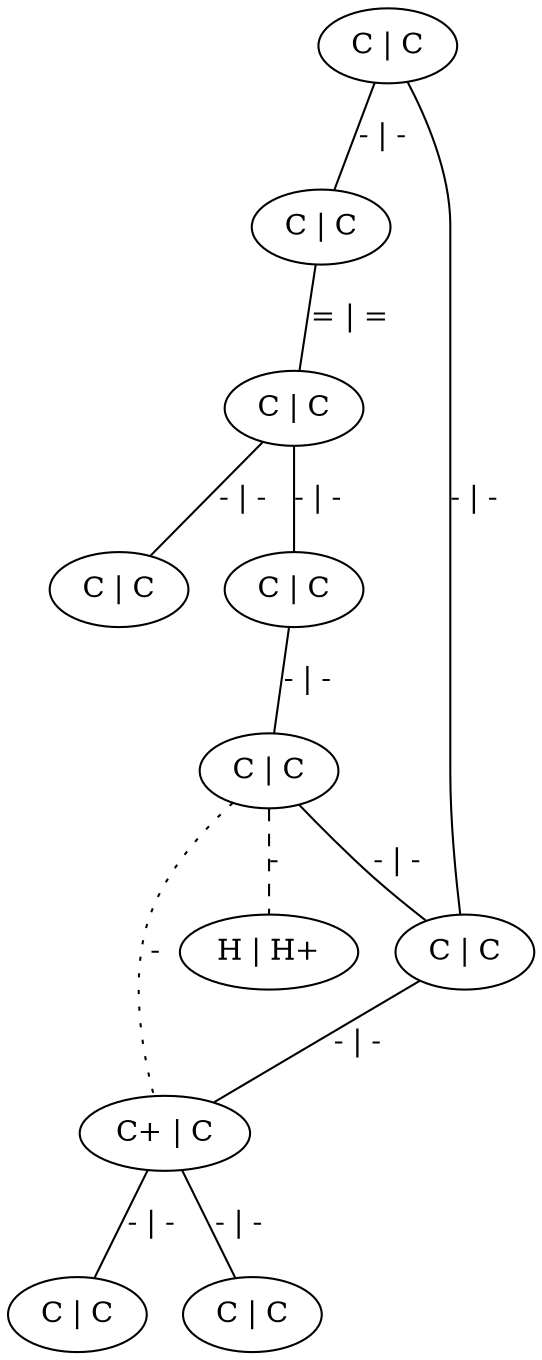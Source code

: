 graph G {
	0 [ label="C | C" ]
	1 [ label="C | C" ]
	2 [ label="C | C" ]
	3 [ label="C | C" ]
	4 [ label="C | C" ]
	5 [ label="C | C" ]
	6 [ label="C+ | C" ]
	7 [ label="C | C" ]
	8 [ label="C | C" ]
	9 [ label="C | C" ]
	10 [ label="H | H+" ]
	0 -- 1 [ label="- | -" ]
	0 -- 5 [ label="- | -" ]
	1 -- 2 [ label="= | =" ]
	2 -- 3 [ label="- | -" ]
	2 -- 9 [ label="- | -" ]
	3 -- 4 [ label="- | -" ]
	4 -- 5 [ label="- | -" ]
	4 -- 6 [ style=dotted label="-" ]
	4 -- 10 [ style=dashed label="-" ]
	5 -- 6 [ label="- | -" ]
	6 -- 7 [ label="- | -" ]
	6 -- 8 [ label="- | -" ]
}
